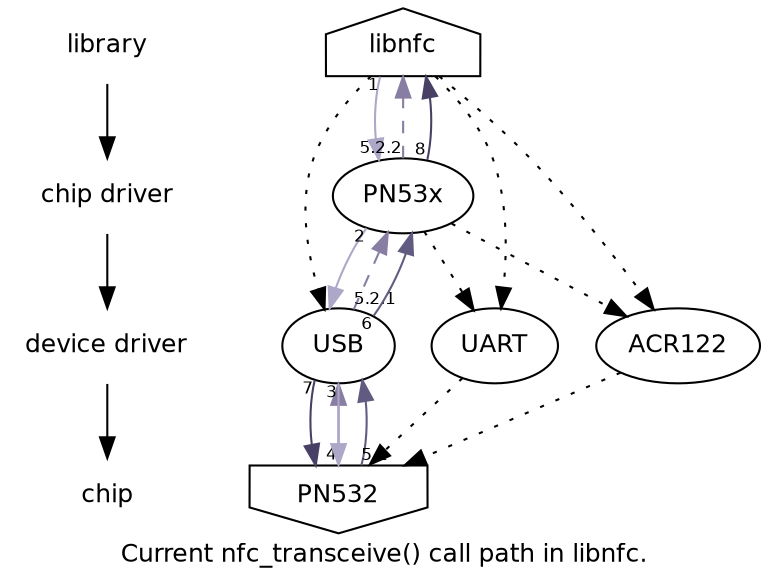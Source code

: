 digraph nfc_transceive {
    fontname="Bitstream Vera Sans";
    fontsize=12;

    edge [fontname="Bitstream Vera Sans", fontsize=8];
    node [fontname="Bitstream Vera Sans", fontsize=12];

    subgraph {
	node [shape=plaintext];
	library -> chipdriver -> devicedriver -> chip;

	devicedriver	[label="device driver"];
	chipdriver	[label="chip driver"];
    }

    libnfc	[shape=house];
    PN532	[shape=invhouse];

    {
	edge [style=dotted];
	PN53x -> UART;
	UART-> PN532;
	libnfc -> ACR122;
	ACR122 -> PN532;
	libnfc -> UART;
	libnfc -> USB;
	PN53x -> ACR122;
    }

    {
	rank=same;
	libnfc;
	library;
    }

    {
	rank=same;
	ACR122;
	USB;
	UART;
	devicedriver;
    }

    {
	rank=same;
	PN53x;
	chipdriver;
    }

    {
	rank=same
	PN532;
	chip;
    }

    // Send message
    edge [color="#ada7c8"];
    libnfc -> PN53x	[taillabel="1"];
    PN53x -> USB	[taillabel="2"];
    USB -> PN532	[taillabel="3"];

    // Receive ACK/NACK
    edge [color="#887da3"];
    PN532 -> USB	[taillabel="4"];
    USB -> PN53x	[taillabel="5.2.1", style=dashed]; // fail
    PN53x -> libnfc	[taillabel="5.2.2", style=dashed];

    // Receive response
    edge [color="#625b81"];
    PN532 -> USB	[taillabel="5.1"]; // ok
    USB -> PN53x	[taillabel="6"];

    // Send ACK
    edge [color="#494066"]
    USB -> PN532	[taillabel="7"];
    PN53x -> libnfc	[taillabel="8"];

    label="Current nfc_transceive() call path in libnfc.";
}
